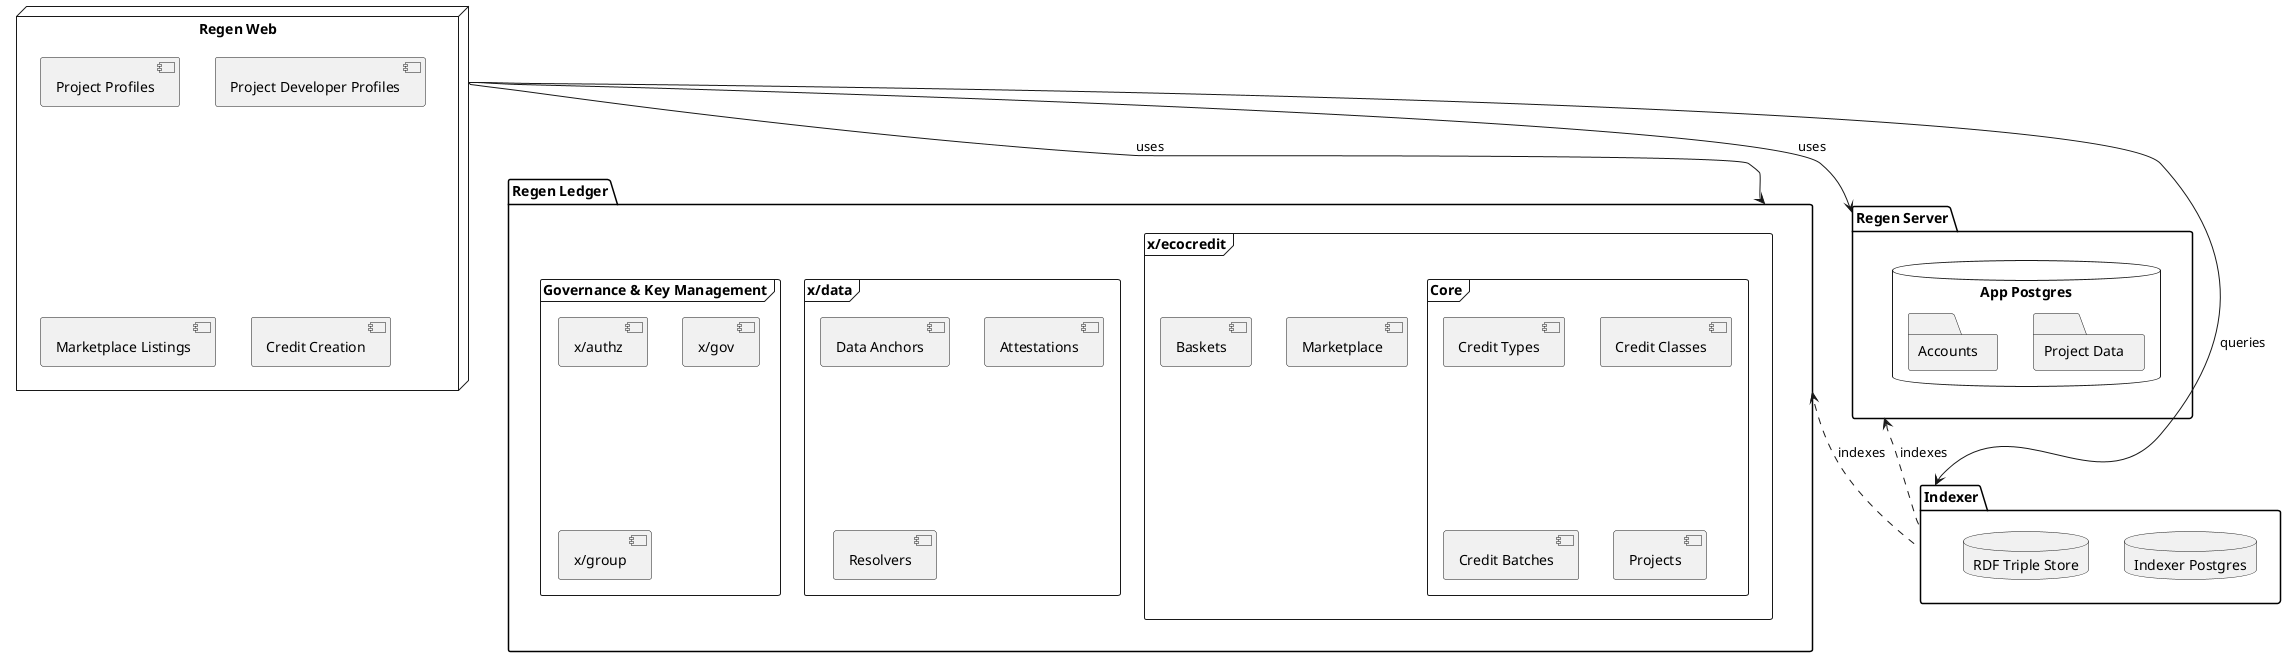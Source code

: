@startuml

package "Regen Ledger" {
  frame x/ecocredit {
    frame Core {
      [Credit Types]
      [Credit Classes]
      [Credit Batches]
      [Projects]
    }
    [Marketplace]
    [Baskets]
  }
  frame x/data {
    [Data Anchors]
    [Attestations]
    [Resolvers]
  }
  frame "Governance & Key Management" {
    [x/authz]
    [x/gov]
    [x/group]
  }
}

node "Regen Web" {
  [Project Profiles]
  [Project Developer Profiles]
  [Marketplace Listings]
  [Credit Creation]
}

"Regen Web" --> "Regen Ledger" : uses
"Regen Web" --> "Regen Server" : uses
"Regen Web" --> "Indexer" : queries

package "Regen Server" {
  database "App Postgres" {
    folder "Project Data" {
    }

    folder "Accounts" {
    }
  }
}

"Regen Ledger" <..  "Indexer" : indexes
"Regen Server" <..  "Indexer" : indexes

package "Indexer" {
  database "Indexer Postgres" {
  }

  database "RDF Triple Store" {
  }
}


@enduml
